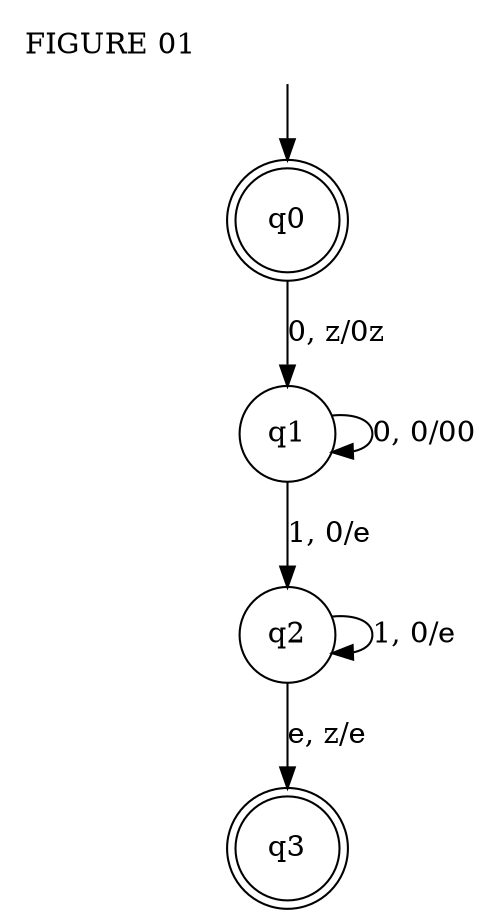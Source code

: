 digraph G
{
 node [shape=circle, width=0.5, height=0.5];

 title [shape=plaintext, label="FIGURE 01"];

 q [shape=plaintext, label=""];
 q0 [shape=doublecircle, width=0.4, height=0.4];
 q1;
 q2;
 q3 [shape=doublecircle, width=0.4, height=0.4];


 q -> q0;
 q0 -> q1 [label="0, z/0z"];

 q1 -> q1 [label="0, 0/00"];
 q1 -> q2 [label="1, 0/e"];

 q2 -> q2 [label="1, 0/e"];
 q2 -> q3 [label="e, z/e"];

}   